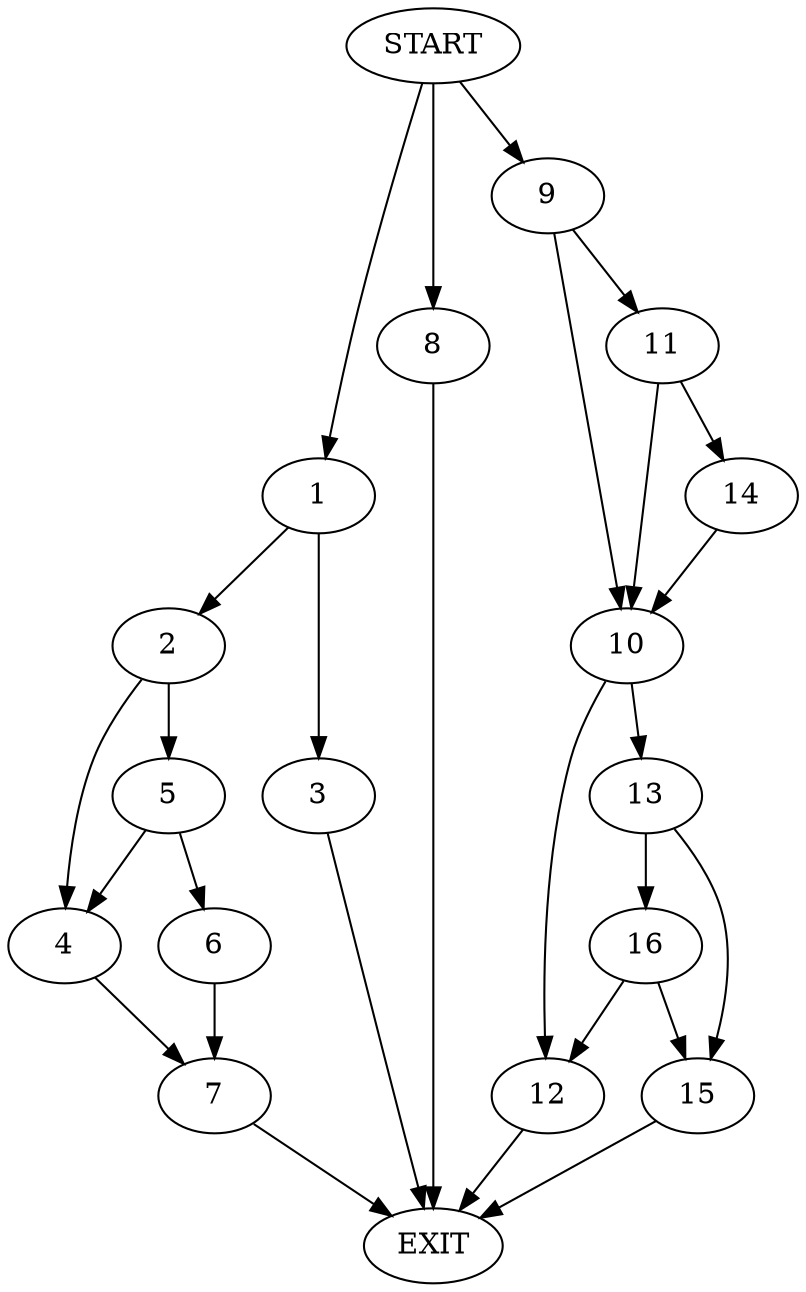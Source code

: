 digraph {
0 [label="START"]
17 [label="EXIT"]
0 -> 1
1 -> 2
1 -> 3
3 -> 17
2 -> 4
2 -> 5
5 -> 4
5 -> 6
4 -> 7
6 -> 7
7 -> 17
0 -> 8
8 -> 17
0 -> 9
9 -> 10
9 -> 11
10 -> 12
10 -> 13
11 -> 14
11 -> 10
14 -> 10
13 -> 15
13 -> 16
12 -> 17
16 -> 15
16 -> 12
15 -> 17
}
